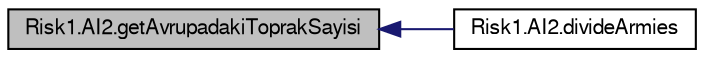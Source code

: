 digraph G
{
  bgcolor="transparent";
  edge [fontname="FreeSans",fontsize="10",labelfontname="FreeSans",labelfontsize="10"];
  node [fontname="FreeSans",fontsize="10",shape=record];
  rankdir="LR";
  Node1 [label="Risk1.AI2.getAvrupadakiToprakSayisi",height=0.2,width=0.4,color="black", fillcolor="grey75", style="filled" fontcolor="black"];
  Node1 -> Node2 [dir="back",color="midnightblue",fontsize="10",style="solid",fontname="FreeSans"];
  Node2 [label="Risk1.AI2.divideArmies",height=0.2,width=0.4,color="black",URL="$classRisk1_1_1AI2.html#a17f993750af03c7fee96e791b23a594a",tooltip="Oyuncu bir bölgeyi igal ettikten sonra o bölge ile kendi bölgesi arasındaki askerleri nasıl paylaştır..."];
}
